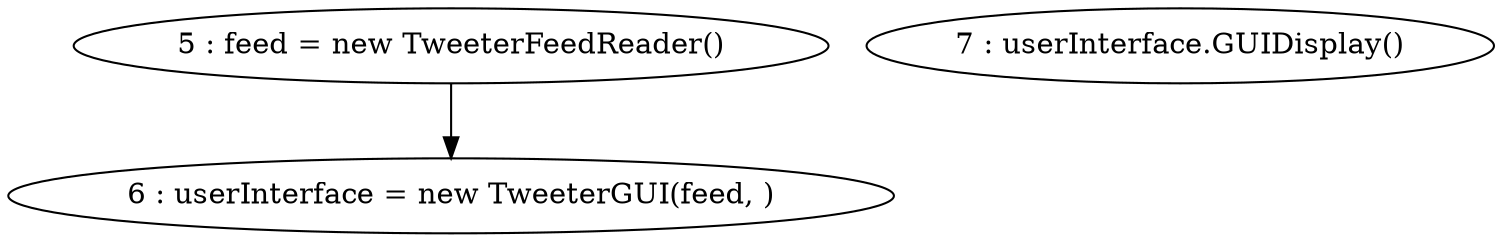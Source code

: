 digraph G {
"5 : feed = new TweeterFeedReader()"
"5 : feed = new TweeterFeedReader()" -> "6 : userInterface = new TweeterGUI(feed, )"
"6 : userInterface = new TweeterGUI(feed, )"
"7 : userInterface.GUIDisplay()"
}